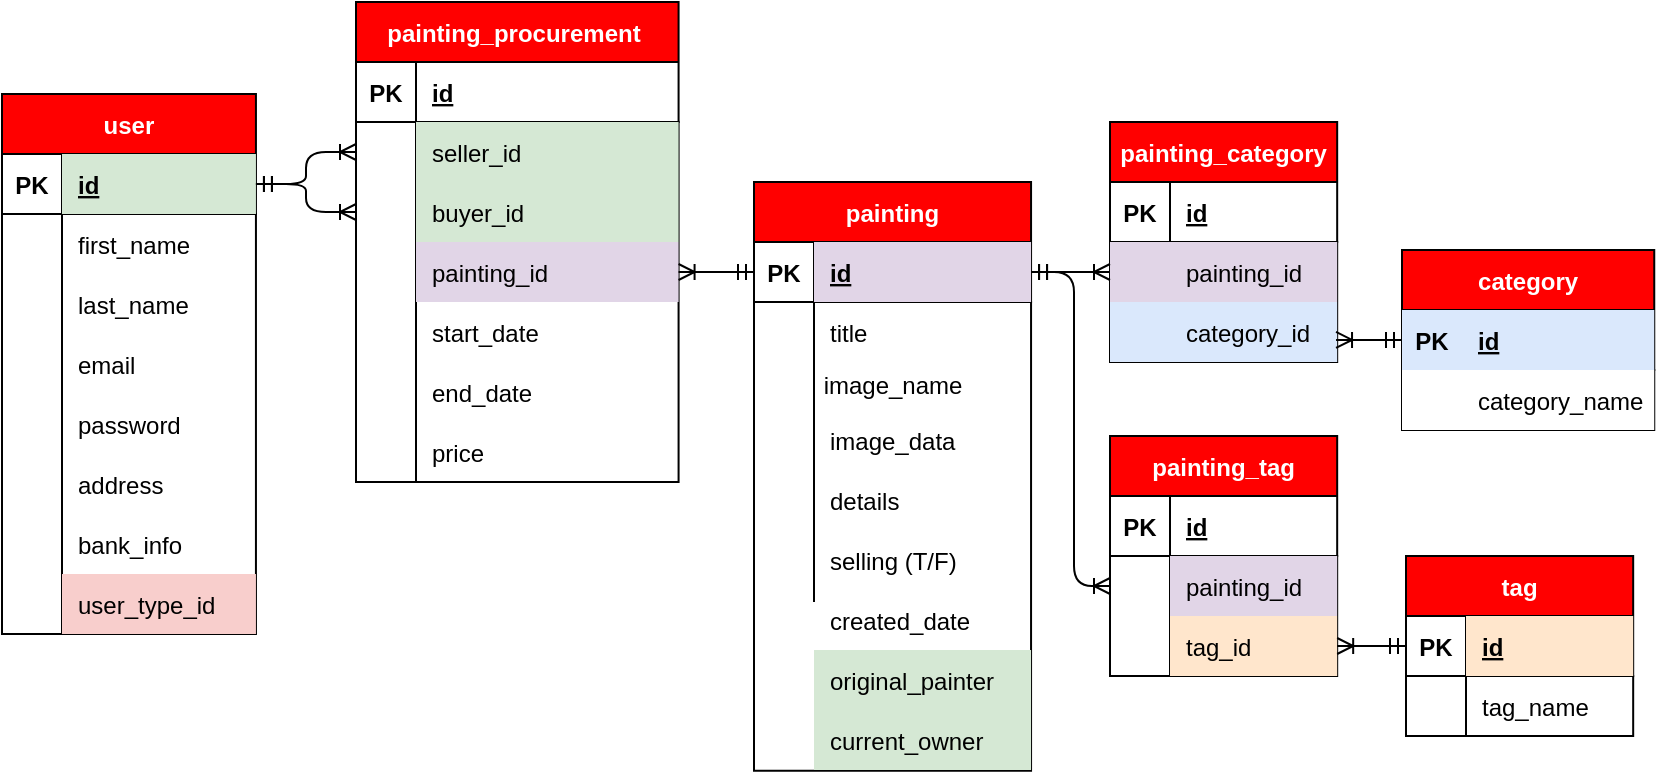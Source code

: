 <mxfile version="14.7.6" type="device"><diagram id="lzcLTzsz40yziuvw_DxV" name="Page-1"><mxGraphModel dx="1309" dy="843" grid="0" gridSize="10" guides="1" tooltips="1" connect="1" arrows="1" fold="1" page="0" pageScale="1" pageWidth="850" pageHeight="1100" background="none" math="0" shadow="0"><root><mxCell id="0"/><mxCell id="1" parent="0"/><mxCell id="ihydMq5eHrKzmTa31WAy-50" value="user" style="shape=table;startSize=30;container=1;collapsible=1;childLayout=tableLayout;fixedRows=1;rowLines=0;fontStyle=1;align=center;resizeLast=1;labelBackgroundColor=none;labelBorderColor=none;fillColor=#FF0000;fontColor=#FFFFFF;" parent="1" vertex="1"><mxGeometry x="-125" y="-135" width="126.971" height="270" as="geometry"><mxRectangle x="-64" y="241" width="84" height="30" as="alternateBounds"/></mxGeometry></mxCell><mxCell id="ihydMq5eHrKzmTa31WAy-51" value="" style="shape=partialRectangle;collapsible=0;dropTarget=0;pointerEvents=0;fillColor=none;top=0;left=0;bottom=1;right=0;points=[[0,0.5],[1,0.5]];portConstraint=eastwest;" parent="ihydMq5eHrKzmTa31WAy-50" vertex="1"><mxGeometry y="30" width="126.971" height="30" as="geometry"/></mxCell><mxCell id="ihydMq5eHrKzmTa31WAy-52" value="PK" style="shape=partialRectangle;connectable=0;fillColor=none;top=0;left=0;bottom=0;right=0;fontStyle=1;overflow=hidden;" parent="ihydMq5eHrKzmTa31WAy-51" vertex="1"><mxGeometry width="30" height="30" as="geometry"/></mxCell><mxCell id="ihydMq5eHrKzmTa31WAy-53" value="id" style="shape=partialRectangle;connectable=0;fillColor=#d5e8d4;top=0;left=0;bottom=0;right=0;align=left;spacingLeft=6;fontStyle=5;overflow=hidden;strokeColor=#82b366;" parent="ihydMq5eHrKzmTa31WAy-51" vertex="1"><mxGeometry x="30" width="96.971" height="30" as="geometry"/></mxCell><mxCell id="ihydMq5eHrKzmTa31WAy-54" value="" style="shape=partialRectangle;collapsible=0;dropTarget=0;pointerEvents=0;fillColor=none;top=0;left=0;bottom=0;right=0;points=[[0,0.5],[1,0.5]];portConstraint=eastwest;" parent="ihydMq5eHrKzmTa31WAy-50" vertex="1"><mxGeometry y="60" width="126.971" height="30" as="geometry"/></mxCell><mxCell id="ihydMq5eHrKzmTa31WAy-55" value="" style="shape=partialRectangle;connectable=0;fillColor=none;top=0;left=0;bottom=0;right=0;editable=1;overflow=hidden;" parent="ihydMq5eHrKzmTa31WAy-54" vertex="1"><mxGeometry width="30" height="30" as="geometry"/></mxCell><mxCell id="ihydMq5eHrKzmTa31WAy-56" value="first_name" style="shape=partialRectangle;connectable=0;fillColor=none;top=0;left=0;bottom=0;right=0;align=left;spacingLeft=6;overflow=hidden;" parent="ihydMq5eHrKzmTa31WAy-54" vertex="1"><mxGeometry x="30" width="96.971" height="30" as="geometry"/></mxCell><mxCell id="ihydMq5eHrKzmTa31WAy-58" value="" style="shape=partialRectangle;collapsible=0;dropTarget=0;pointerEvents=0;fillColor=none;top=0;left=0;bottom=0;right=0;points=[[0,0.5],[1,0.5]];portConstraint=eastwest;" parent="ihydMq5eHrKzmTa31WAy-50" vertex="1"><mxGeometry y="90" width="126.971" height="30" as="geometry"/></mxCell><mxCell id="ihydMq5eHrKzmTa31WAy-59" value="" style="shape=partialRectangle;connectable=0;fillColor=none;top=0;left=0;bottom=0;right=0;editable=1;overflow=hidden;" parent="ihydMq5eHrKzmTa31WAy-58" vertex="1"><mxGeometry width="30" height="30" as="geometry"/></mxCell><mxCell id="ihydMq5eHrKzmTa31WAy-60" value="last_name" style="shape=partialRectangle;connectable=0;fillColor=none;top=0;left=0;bottom=0;right=0;align=left;spacingLeft=6;overflow=hidden;" parent="ihydMq5eHrKzmTa31WAy-58" vertex="1"><mxGeometry x="30" width="96.971" height="30" as="geometry"/></mxCell><mxCell id="ihydMq5eHrKzmTa31WAy-61" value="" style="shape=partialRectangle;collapsible=0;dropTarget=0;pointerEvents=0;fillColor=none;top=0;left=0;bottom=0;right=0;points=[[0,0.5],[1,0.5]];portConstraint=eastwest;" parent="ihydMq5eHrKzmTa31WAy-50" vertex="1"><mxGeometry y="120" width="126.971" height="30" as="geometry"/></mxCell><mxCell id="ihydMq5eHrKzmTa31WAy-62" value="" style="shape=partialRectangle;connectable=0;fillColor=none;top=0;left=0;bottom=0;right=0;editable=1;overflow=hidden;" parent="ihydMq5eHrKzmTa31WAy-61" vertex="1"><mxGeometry width="30" height="30" as="geometry"/></mxCell><mxCell id="ihydMq5eHrKzmTa31WAy-63" value="email" style="shape=partialRectangle;connectable=0;fillColor=none;top=0;left=0;bottom=0;right=0;align=left;spacingLeft=6;overflow=hidden;" parent="ihydMq5eHrKzmTa31WAy-61" vertex="1"><mxGeometry x="30" width="96.971" height="30" as="geometry"/></mxCell><mxCell id="ihydMq5eHrKzmTa31WAy-64" value="" style="shape=partialRectangle;collapsible=0;dropTarget=0;pointerEvents=0;fillColor=none;top=0;left=0;bottom=0;right=0;points=[[0,0.5],[1,0.5]];portConstraint=eastwest;" parent="ihydMq5eHrKzmTa31WAy-50" vertex="1"><mxGeometry y="150" width="126.971" height="30" as="geometry"/></mxCell><mxCell id="ihydMq5eHrKzmTa31WAy-65" value="" style="shape=partialRectangle;connectable=0;fillColor=none;top=0;left=0;bottom=0;right=0;editable=1;overflow=hidden;" parent="ihydMq5eHrKzmTa31WAy-64" vertex="1"><mxGeometry width="30" height="30" as="geometry"/></mxCell><mxCell id="ihydMq5eHrKzmTa31WAy-66" value="password" style="shape=partialRectangle;connectable=0;fillColor=none;top=0;left=0;bottom=0;right=0;align=left;spacingLeft=6;overflow=hidden;" parent="ihydMq5eHrKzmTa31WAy-64" vertex="1"><mxGeometry x="30" width="96.971" height="30" as="geometry"/></mxCell><mxCell id="ihydMq5eHrKzmTa31WAy-67" value="" style="shape=partialRectangle;collapsible=0;dropTarget=0;pointerEvents=0;fillColor=none;top=0;left=0;bottom=0;right=0;points=[[0,0.5],[1,0.5]];portConstraint=eastwest;" parent="ihydMq5eHrKzmTa31WAy-50" vertex="1"><mxGeometry y="180" width="126.971" height="30" as="geometry"/></mxCell><mxCell id="ihydMq5eHrKzmTa31WAy-68" value="" style="shape=partialRectangle;connectable=0;fillColor=none;top=0;left=0;bottom=0;right=0;editable=1;overflow=hidden;" parent="ihydMq5eHrKzmTa31WAy-67" vertex="1"><mxGeometry width="30" height="30" as="geometry"/></mxCell><mxCell id="ihydMq5eHrKzmTa31WAy-69" value="address" style="shape=partialRectangle;connectable=0;fillColor=none;top=0;left=0;bottom=0;right=0;align=left;spacingLeft=6;overflow=hidden;" parent="ihydMq5eHrKzmTa31WAy-67" vertex="1"><mxGeometry x="30" width="96.971" height="30" as="geometry"/></mxCell><mxCell id="ihydMq5eHrKzmTa31WAy-70" value="" style="shape=partialRectangle;collapsible=0;dropTarget=0;pointerEvents=0;fillColor=none;top=0;left=0;bottom=0;right=0;points=[[0,0.5],[1,0.5]];portConstraint=eastwest;" parent="ihydMq5eHrKzmTa31WAy-50" vertex="1"><mxGeometry y="210" width="126.971" height="30" as="geometry"/></mxCell><mxCell id="ihydMq5eHrKzmTa31WAy-71" value="" style="shape=partialRectangle;connectable=0;fillColor=none;top=0;left=0;bottom=0;right=0;editable=1;overflow=hidden;" parent="ihydMq5eHrKzmTa31WAy-70" vertex="1"><mxGeometry width="30" height="30" as="geometry"/></mxCell><mxCell id="ihydMq5eHrKzmTa31WAy-72" value="bank_info" style="shape=partialRectangle;connectable=0;fillColor=none;top=0;left=0;bottom=0;right=0;align=left;spacingLeft=6;overflow=hidden;" parent="ihydMq5eHrKzmTa31WAy-70" vertex="1"><mxGeometry x="30" width="96.971" height="30" as="geometry"/></mxCell><mxCell id="ihydMq5eHrKzmTa31WAy-73" value="" style="shape=partialRectangle;collapsible=0;dropTarget=0;pointerEvents=0;fillColor=none;top=0;left=0;bottom=0;right=0;points=[[0,0.5],[1,0.5]];portConstraint=eastwest;" parent="ihydMq5eHrKzmTa31WAy-50" vertex="1"><mxGeometry y="240" width="126.971" height="30" as="geometry"/></mxCell><mxCell id="ihydMq5eHrKzmTa31WAy-74" value="" style="shape=partialRectangle;connectable=0;fillColor=none;top=0;left=0;bottom=0;right=0;editable=1;overflow=hidden;" parent="ihydMq5eHrKzmTa31WAy-73" vertex="1"><mxGeometry width="30" height="30" as="geometry"/></mxCell><mxCell id="ihydMq5eHrKzmTa31WAy-75" value="user_type_id" style="shape=partialRectangle;connectable=0;fillColor=#f8cecc;top=0;left=0;bottom=0;right=0;align=left;spacingLeft=6;overflow=hidden;strokeColor=#b85450;" parent="ihydMq5eHrKzmTa31WAy-73" vertex="1"><mxGeometry x="30" width="96.971" height="30" as="geometry"/></mxCell><mxCell id="ihydMq5eHrKzmTa31WAy-79" value="painting_procurement " style="shape=table;startSize=30;container=1;collapsible=1;childLayout=tableLayout;fixedRows=1;rowLines=0;fontStyle=1;align=center;resizeLast=1;fontColor=#FFFFFF;labelBorderColor=none;fillColor=#FF0000;" parent="1" vertex="1"><mxGeometry x="52" y="-181" width="161.292" height="240" as="geometry"><mxRectangle x="71" y="-181" width="84" height="30" as="alternateBounds"/></mxGeometry></mxCell><mxCell id="ihydMq5eHrKzmTa31WAy-80" value="" style="shape=partialRectangle;collapsible=0;dropTarget=0;pointerEvents=0;fillColor=none;top=0;left=0;bottom=1;right=0;points=[[0,0.5],[1,0.5]];portConstraint=eastwest;" parent="ihydMq5eHrKzmTa31WAy-79" vertex="1"><mxGeometry y="30" width="161.292" height="30" as="geometry"/></mxCell><mxCell id="ihydMq5eHrKzmTa31WAy-81" value="PK" style="shape=partialRectangle;connectable=0;fillColor=none;top=0;left=0;bottom=0;right=0;fontStyle=1;overflow=hidden;" parent="ihydMq5eHrKzmTa31WAy-80" vertex="1"><mxGeometry width="30" height="30" as="geometry"/></mxCell><mxCell id="ihydMq5eHrKzmTa31WAy-82" value="id" style="shape=partialRectangle;connectable=0;fillColor=none;top=0;left=0;bottom=0;right=0;align=left;spacingLeft=6;fontStyle=5;overflow=hidden;" parent="ihydMq5eHrKzmTa31WAy-80" vertex="1"><mxGeometry x="30" width="131.292" height="30" as="geometry"/></mxCell><mxCell id="ihydMq5eHrKzmTa31WAy-83" value="" style="shape=partialRectangle;collapsible=0;dropTarget=0;pointerEvents=0;fillColor=none;top=0;left=0;bottom=0;right=0;points=[[0,0.5],[1,0.5]];portConstraint=eastwest;" parent="ihydMq5eHrKzmTa31WAy-79" vertex="1"><mxGeometry y="60" width="161.292" height="30" as="geometry"/></mxCell><mxCell id="ihydMq5eHrKzmTa31WAy-84" value="" style="shape=partialRectangle;connectable=0;fillColor=none;top=0;left=0;bottom=0;right=0;editable=1;overflow=hidden;" parent="ihydMq5eHrKzmTa31WAy-83" vertex="1"><mxGeometry width="30" height="30" as="geometry"/></mxCell><mxCell id="ihydMq5eHrKzmTa31WAy-85" value="seller_id" style="shape=partialRectangle;connectable=0;fillColor=#d5e8d4;top=0;left=0;bottom=0;right=0;align=left;spacingLeft=6;overflow=hidden;strokeColor=#82b366;" parent="ihydMq5eHrKzmTa31WAy-83" vertex="1"><mxGeometry x="30" width="131.292" height="30" as="geometry"/></mxCell><mxCell id="ihydMq5eHrKzmTa31WAy-86" value="" style="shape=partialRectangle;collapsible=0;dropTarget=0;pointerEvents=0;fillColor=none;top=0;left=0;bottom=0;right=0;points=[[0,0.5],[1,0.5]];portConstraint=eastwest;" parent="ihydMq5eHrKzmTa31WAy-79" vertex="1"><mxGeometry y="90" width="161.292" height="30" as="geometry"/></mxCell><mxCell id="ihydMq5eHrKzmTa31WAy-87" value="" style="shape=partialRectangle;connectable=0;fillColor=none;top=0;left=0;bottom=0;right=0;editable=1;overflow=hidden;" parent="ihydMq5eHrKzmTa31WAy-86" vertex="1"><mxGeometry width="30" height="30" as="geometry"/></mxCell><mxCell id="ihydMq5eHrKzmTa31WAy-88" value="buyer_id" style="shape=partialRectangle;connectable=0;fillColor=#d5e8d4;top=0;left=0;bottom=0;right=0;align=left;spacingLeft=6;overflow=hidden;strokeColor=#82b366;" parent="ihydMq5eHrKzmTa31WAy-86" vertex="1"><mxGeometry x="30" width="131.292" height="30" as="geometry"/></mxCell><mxCell id="ihydMq5eHrKzmTa31WAy-89" value="" style="shape=partialRectangle;collapsible=0;dropTarget=0;pointerEvents=0;fillColor=none;top=0;left=0;bottom=0;right=0;points=[[0,0.5],[1,0.5]];portConstraint=eastwest;" parent="ihydMq5eHrKzmTa31WAy-79" vertex="1"><mxGeometry y="120" width="161.292" height="30" as="geometry"/></mxCell><mxCell id="ihydMq5eHrKzmTa31WAy-90" value="" style="shape=partialRectangle;connectable=0;fillColor=none;top=0;left=0;bottom=0;right=0;editable=1;overflow=hidden;" parent="ihydMq5eHrKzmTa31WAy-89" vertex="1"><mxGeometry width="30" height="30" as="geometry"/></mxCell><mxCell id="ihydMq5eHrKzmTa31WAy-91" value="painting_id" style="shape=partialRectangle;connectable=0;top=0;left=0;bottom=0;right=0;align=left;spacingLeft=6;overflow=hidden;fillColor=#e1d5e7;strokeColor=#9673a6;" parent="ihydMq5eHrKzmTa31WAy-89" vertex="1"><mxGeometry x="30" width="131.292" height="30" as="geometry"/></mxCell><mxCell id="ihydMq5eHrKzmTa31WAy-92" value="" style="shape=partialRectangle;collapsible=0;dropTarget=0;pointerEvents=0;fillColor=none;top=0;left=0;bottom=0;right=0;points=[[0,0.5],[1,0.5]];portConstraint=eastwest;" parent="ihydMq5eHrKzmTa31WAy-79" vertex="1"><mxGeometry y="150" width="161.292" height="30" as="geometry"/></mxCell><mxCell id="ihydMq5eHrKzmTa31WAy-93" value="" style="shape=partialRectangle;connectable=0;fillColor=none;top=0;left=0;bottom=0;right=0;editable=1;overflow=hidden;" parent="ihydMq5eHrKzmTa31WAy-92" vertex="1"><mxGeometry width="30" height="30" as="geometry"/></mxCell><mxCell id="ihydMq5eHrKzmTa31WAy-94" value="start_date" style="shape=partialRectangle;connectable=0;fillColor=none;top=0;left=0;bottom=0;right=0;align=left;spacingLeft=6;overflow=hidden;" parent="ihydMq5eHrKzmTa31WAy-92" vertex="1"><mxGeometry x="30" width="131.292" height="30" as="geometry"/></mxCell><mxCell id="ihydMq5eHrKzmTa31WAy-95" value="" style="shape=partialRectangle;collapsible=0;dropTarget=0;pointerEvents=0;fillColor=none;top=0;left=0;bottom=0;right=0;points=[[0,0.5],[1,0.5]];portConstraint=eastwest;" parent="ihydMq5eHrKzmTa31WAy-79" vertex="1"><mxGeometry y="180" width="161.292" height="30" as="geometry"/></mxCell><mxCell id="ihydMq5eHrKzmTa31WAy-96" value="" style="shape=partialRectangle;connectable=0;fillColor=none;top=0;left=0;bottom=0;right=0;editable=1;overflow=hidden;" parent="ihydMq5eHrKzmTa31WAy-95" vertex="1"><mxGeometry width="30" height="30" as="geometry"/></mxCell><mxCell id="ihydMq5eHrKzmTa31WAy-97" value="end_date" style="shape=partialRectangle;connectable=0;fillColor=none;top=0;left=0;bottom=0;right=0;align=left;spacingLeft=6;overflow=hidden;" parent="ihydMq5eHrKzmTa31WAy-95" vertex="1"><mxGeometry x="30" width="131.292" height="30" as="geometry"/></mxCell><mxCell id="ihydMq5eHrKzmTa31WAy-98" value="" style="shape=partialRectangle;collapsible=0;dropTarget=0;pointerEvents=0;fillColor=none;top=0;left=0;bottom=0;right=0;points=[[0,0.5],[1,0.5]];portConstraint=eastwest;" parent="ihydMq5eHrKzmTa31WAy-79" vertex="1"><mxGeometry y="210" width="161.292" height="30" as="geometry"/></mxCell><mxCell id="ihydMq5eHrKzmTa31WAy-99" value="" style="shape=partialRectangle;connectable=0;fillColor=none;top=0;left=0;bottom=0;right=0;editable=1;overflow=hidden;" parent="ihydMq5eHrKzmTa31WAy-98" vertex="1"><mxGeometry width="30" height="30" as="geometry"/></mxCell><mxCell id="ihydMq5eHrKzmTa31WAy-100" value="price" style="shape=partialRectangle;connectable=0;fillColor=none;top=0;left=0;bottom=0;right=0;align=left;spacingLeft=6;overflow=hidden;" parent="ihydMq5eHrKzmTa31WAy-98" vertex="1"><mxGeometry x="30" width="131.292" height="30" as="geometry"/></mxCell><mxCell id="ihydMq5eHrKzmTa31WAy-103" value="painting" style="shape=table;startSize=30;container=1;collapsible=1;childLayout=tableLayout;fixedRows=1;rowLines=0;fontStyle=1;align=center;resizeLast=1;fontColor=#FFFFFF;fillColor=#FF0000;" parent="1" vertex="1"><mxGeometry x="251" y="-91" width="138.529" height="294.381" as="geometry"><mxRectangle x="-64" y="241" width="84" height="30" as="alternateBounds"/></mxGeometry></mxCell><mxCell id="ihydMq5eHrKzmTa31WAy-104" value="" style="shape=partialRectangle;collapsible=0;dropTarget=0;pointerEvents=0;fillColor=none;top=0;left=0;bottom=1;right=0;points=[[0,0.5],[1,0.5]];portConstraint=eastwest;" parent="ihydMq5eHrKzmTa31WAy-103" vertex="1"><mxGeometry y="30" width="138.529" height="30" as="geometry"/></mxCell><mxCell id="ihydMq5eHrKzmTa31WAy-105" value="PK" style="shape=partialRectangle;connectable=0;fillColor=none;top=0;left=0;bottom=0;right=0;fontStyle=1;overflow=hidden;" parent="ihydMq5eHrKzmTa31WAy-104" vertex="1"><mxGeometry width="30" height="30" as="geometry"/></mxCell><mxCell id="ihydMq5eHrKzmTa31WAy-106" value="id" style="shape=partialRectangle;connectable=0;fillColor=#e1d5e7;top=0;left=0;bottom=0;right=0;align=left;spacingLeft=6;fontStyle=5;overflow=hidden;strokeColor=#9673a6;" parent="ihydMq5eHrKzmTa31WAy-104" vertex="1"><mxGeometry x="30" width="108.529" height="30" as="geometry"/></mxCell><mxCell id="ihydMq5eHrKzmTa31WAy-107" value="" style="shape=partialRectangle;collapsible=0;dropTarget=0;pointerEvents=0;fillColor=none;top=0;left=0;bottom=0;right=0;points=[[0,0.5],[1,0.5]];portConstraint=eastwest;" parent="ihydMq5eHrKzmTa31WAy-103" vertex="1"><mxGeometry y="60" width="138.529" height="30" as="geometry"/></mxCell><mxCell id="ihydMq5eHrKzmTa31WAy-108" value="" style="shape=partialRectangle;connectable=0;fillColor=none;top=0;left=0;bottom=0;right=0;editable=1;overflow=hidden;" parent="ihydMq5eHrKzmTa31WAy-107" vertex="1"><mxGeometry width="30" height="30" as="geometry"/></mxCell><mxCell id="ihydMq5eHrKzmTa31WAy-109" value="title" style="shape=partialRectangle;connectable=0;fillColor=none;top=0;left=0;bottom=0;right=0;align=left;spacingLeft=6;overflow=hidden;" parent="ihydMq5eHrKzmTa31WAy-107" vertex="1"><mxGeometry x="30" width="108.529" height="30" as="geometry"/></mxCell><mxCell id="a-8rkuaCSDgVZ4oLSPKf-27" value="image_name" style="whiteSpace=wrap;html=1;fontStyle=0;fillColor=none;startSize=30;strokeColor=none;" vertex="1" parent="ihydMq5eHrKzmTa31WAy-103"><mxGeometry y="90" width="138.529" height="24" as="geometry"/></mxCell><mxCell id="ihydMq5eHrKzmTa31WAy-110" value="" style="shape=partialRectangle;collapsible=0;dropTarget=0;pointerEvents=0;fillColor=none;top=0;left=0;bottom=0;right=0;points=[[0,0.5],[1,0.5]];portConstraint=eastwest;" parent="ihydMq5eHrKzmTa31WAy-103" vertex="1"><mxGeometry y="114" width="138.529" height="30" as="geometry"/></mxCell><mxCell id="ihydMq5eHrKzmTa31WAy-111" value="" style="shape=partialRectangle;connectable=0;fillColor=none;top=0;left=0;bottom=0;right=0;editable=1;overflow=hidden;" parent="ihydMq5eHrKzmTa31WAy-110" vertex="1"><mxGeometry width="30" height="30" as="geometry"/></mxCell><mxCell id="ihydMq5eHrKzmTa31WAy-112" value="image_data" style="shape=partialRectangle;connectable=0;fillColor=none;top=0;left=0;bottom=0;right=0;align=left;spacingLeft=6;overflow=hidden;" parent="ihydMq5eHrKzmTa31WAy-110" vertex="1"><mxGeometry x="30" width="108.529" height="30" as="geometry"/></mxCell><mxCell id="ihydMq5eHrKzmTa31WAy-113" value="" style="shape=partialRectangle;collapsible=0;dropTarget=0;pointerEvents=0;fillColor=none;top=0;left=0;bottom=0;right=0;points=[[0,0.5],[1,0.5]];portConstraint=eastwest;" parent="ihydMq5eHrKzmTa31WAy-103" vertex="1"><mxGeometry y="144" width="138.529" height="30" as="geometry"/></mxCell><mxCell id="ihydMq5eHrKzmTa31WAy-114" value="" style="shape=partialRectangle;connectable=0;fillColor=none;top=0;left=0;bottom=0;right=0;editable=1;overflow=hidden;" parent="ihydMq5eHrKzmTa31WAy-113" vertex="1"><mxGeometry width="30" height="30" as="geometry"/></mxCell><mxCell id="ihydMq5eHrKzmTa31WAy-115" value="details" style="shape=partialRectangle;connectable=0;fillColor=none;top=0;left=0;bottom=0;right=0;align=left;spacingLeft=6;overflow=hidden;" parent="ihydMq5eHrKzmTa31WAy-113" vertex="1"><mxGeometry x="30" width="108.529" height="30" as="geometry"/></mxCell><mxCell id="ihydMq5eHrKzmTa31WAy-116" value="" style="shape=partialRectangle;collapsible=0;dropTarget=0;pointerEvents=0;fillColor=none;top=0;left=0;bottom=0;right=0;points=[[0,0.5],[1,0.5]];portConstraint=eastwest;" parent="ihydMq5eHrKzmTa31WAy-103" vertex="1"><mxGeometry y="174" width="138.529" height="30" as="geometry"/></mxCell><mxCell id="ihydMq5eHrKzmTa31WAy-117" value="" style="shape=partialRectangle;connectable=0;fillColor=none;top=0;left=0;bottom=0;right=0;editable=1;overflow=hidden;" parent="ihydMq5eHrKzmTa31WAy-116" vertex="1"><mxGeometry width="30" height="30" as="geometry"/></mxCell><mxCell id="ihydMq5eHrKzmTa31WAy-118" value="selling (T/F)" style="shape=partialRectangle;connectable=0;fillColor=none;top=0;left=0;bottom=0;right=0;align=left;spacingLeft=6;overflow=hidden;" parent="ihydMq5eHrKzmTa31WAy-116" vertex="1"><mxGeometry x="30" width="108.529" height="30" as="geometry"/></mxCell><mxCell id="ihydMq5eHrKzmTa31WAy-119" value="" style="shape=partialRectangle;collapsible=0;dropTarget=0;pointerEvents=0;fillColor=none;top=0;left=0;bottom=0;right=0;points=[[0,0.5],[1,0.5]];portConstraint=eastwest;" parent="ihydMq5eHrKzmTa31WAy-103" vertex="1"><mxGeometry y="204" width="138.529" height="30" as="geometry"/></mxCell><mxCell id="ihydMq5eHrKzmTa31WAy-120" value="" style="shape=partialRectangle;connectable=0;fillColor=none;top=0;left=0;bottom=0;right=0;editable=1;overflow=hidden;" parent="ihydMq5eHrKzmTa31WAy-119" vertex="1"><mxGeometry width="30" height="30" as="geometry"/></mxCell><mxCell id="ihydMq5eHrKzmTa31WAy-121" value="created_date" style="shape=partialRectangle;connectable=0;fillColor=none;top=0;left=0;bottom=0;right=0;align=left;spacingLeft=6;overflow=hidden;" parent="ihydMq5eHrKzmTa31WAy-119" vertex="1"><mxGeometry x="30" width="108.529" height="30" as="geometry"/></mxCell><mxCell id="ihydMq5eHrKzmTa31WAy-122" value="" style="shape=partialRectangle;collapsible=0;dropTarget=0;pointerEvents=0;fillColor=none;top=0;left=0;bottom=0;right=0;points=[[0,0.5],[1,0.5]];portConstraint=eastwest;" parent="ihydMq5eHrKzmTa31WAy-103" vertex="1"><mxGeometry y="234" width="138.529" height="30" as="geometry"/></mxCell><mxCell id="ihydMq5eHrKzmTa31WAy-123" value="" style="shape=partialRectangle;connectable=0;fillColor=none;top=0;left=0;bottom=0;right=0;editable=1;overflow=hidden;" parent="ihydMq5eHrKzmTa31WAy-122" vertex="1"><mxGeometry width="30" height="30" as="geometry"/></mxCell><mxCell id="ihydMq5eHrKzmTa31WAy-124" value="original_painter" style="shape=partialRectangle;connectable=0;fillColor=#d5e8d4;top=0;left=0;bottom=0;right=0;align=left;spacingLeft=6;overflow=hidden;strokeColor=#82b366;" parent="ihydMq5eHrKzmTa31WAy-122" vertex="1"><mxGeometry x="30" width="108.529" height="30" as="geometry"/></mxCell><mxCell id="ihydMq5eHrKzmTa31WAy-125" value="" style="shape=partialRectangle;collapsible=0;dropTarget=0;pointerEvents=0;fillColor=none;top=0;left=0;bottom=0;right=0;points=[[0,0.5],[1,0.5]];portConstraint=eastwest;" parent="ihydMq5eHrKzmTa31WAy-103" vertex="1"><mxGeometry y="264" width="138.529" height="30" as="geometry"/></mxCell><mxCell id="ihydMq5eHrKzmTa31WAy-126" value="" style="shape=partialRectangle;connectable=0;fillColor=none;top=0;left=0;bottom=0;right=0;editable=1;overflow=hidden;" parent="ihydMq5eHrKzmTa31WAy-125" vertex="1"><mxGeometry width="30" height="30" as="geometry"/></mxCell><mxCell id="ihydMq5eHrKzmTa31WAy-127" value="current_owner" style="shape=partialRectangle;connectable=0;fillColor=#d5e8d4;top=0;left=0;bottom=0;right=0;align=left;spacingLeft=6;overflow=hidden;strokeColor=#82b366;" parent="ihydMq5eHrKzmTa31WAy-125" vertex="1"><mxGeometry x="30" width="108.529" height="30" as="geometry"/></mxCell><mxCell id="ihydMq5eHrKzmTa31WAy-134" value="" style="fontSize=12;html=1;endArrow=ERoneToMany;startArrow=ERmandOne;exitX=0;exitY=0.5;exitDx=0;exitDy=0;entryX=1;entryY=0.5;entryDx=0;entryDy=0;edgeStyle=orthogonalEdgeStyle;" parent="1" source="ihydMq5eHrKzmTa31WAy-104" target="ihydMq5eHrKzmTa31WAy-89" edge="1"><mxGeometry width="100" height="100" relative="1" as="geometry"><mxPoint x="444" y="346" as="sourcePoint"/><mxPoint x="459" y="253" as="targetPoint"/></mxGeometry></mxCell><mxCell id="ihydMq5eHrKzmTa31WAy-137" value="tag" style="shape=table;startSize=30;container=1;collapsible=1;childLayout=tableLayout;fixedRows=1;rowLines=0;fontStyle=1;align=center;resizeLast=1;fillColor=#FF0000;fontColor=#FFFFFF;" parent="1" vertex="1"><mxGeometry x="577" y="96" width="113.588" height="90" as="geometry"><mxRectangle x="-64" y="241" width="84" height="30" as="alternateBounds"/></mxGeometry></mxCell><mxCell id="ihydMq5eHrKzmTa31WAy-138" value="" style="shape=partialRectangle;collapsible=0;dropTarget=0;pointerEvents=0;fillColor=none;top=0;left=0;bottom=1;right=0;points=[[0,0.5],[1,0.5]];portConstraint=eastwest;" parent="ihydMq5eHrKzmTa31WAy-137" vertex="1"><mxGeometry y="30" width="113.588" height="30" as="geometry"/></mxCell><mxCell id="ihydMq5eHrKzmTa31WAy-139" value="PK" style="shape=partialRectangle;connectable=0;fillColor=none;top=0;left=0;bottom=0;right=0;fontStyle=1;overflow=hidden;" parent="ihydMq5eHrKzmTa31WAy-138" vertex="1"><mxGeometry width="30" height="30" as="geometry"/></mxCell><mxCell id="ihydMq5eHrKzmTa31WAy-140" value="id" style="shape=partialRectangle;connectable=0;fillColor=#ffe6cc;top=0;left=0;bottom=0;right=0;align=left;spacingLeft=6;fontStyle=5;overflow=hidden;strokeColor=#d79b00;" parent="ihydMq5eHrKzmTa31WAy-138" vertex="1"><mxGeometry x="30" width="83.588" height="30" as="geometry"/></mxCell><mxCell id="ihydMq5eHrKzmTa31WAy-141" value="" style="shape=partialRectangle;collapsible=0;dropTarget=0;pointerEvents=0;fillColor=none;top=0;left=0;bottom=0;right=0;points=[[0,0.5],[1,0.5]];portConstraint=eastwest;" parent="ihydMq5eHrKzmTa31WAy-137" vertex="1"><mxGeometry y="60" width="113.588" height="30" as="geometry"/></mxCell><mxCell id="ihydMq5eHrKzmTa31WAy-142" value="" style="shape=partialRectangle;connectable=0;fillColor=none;top=0;left=0;bottom=0;right=0;editable=1;overflow=hidden;" parent="ihydMq5eHrKzmTa31WAy-141" vertex="1"><mxGeometry width="30" height="30" as="geometry"/></mxCell><mxCell id="ihydMq5eHrKzmTa31WAy-143" value="tag_name" style="shape=partialRectangle;connectable=0;fillColor=none;top=0;left=0;bottom=0;right=0;align=left;spacingLeft=6;overflow=hidden;" parent="ihydMq5eHrKzmTa31WAy-141" vertex="1"><mxGeometry x="30" width="83.588" height="30" as="geometry"/></mxCell><mxCell id="ihydMq5eHrKzmTa31WAy-144" value="painting_tag" style="shape=table;startSize=30;container=1;collapsible=1;childLayout=tableLayout;fixedRows=1;rowLines=0;fontStyle=1;align=center;resizeLast=1;fillColor=#FF0000;fontColor=#FFFFFF;" parent="1" vertex="1"><mxGeometry x="429" y="36" width="113.588" height="120" as="geometry"><mxRectangle x="-64" y="241" width="84" height="30" as="alternateBounds"/></mxGeometry></mxCell><mxCell id="ihydMq5eHrKzmTa31WAy-145" value="" style="shape=partialRectangle;collapsible=0;dropTarget=0;pointerEvents=0;fillColor=none;top=0;left=0;bottom=1;right=0;points=[[0,0.5],[1,0.5]];portConstraint=eastwest;" parent="ihydMq5eHrKzmTa31WAy-144" vertex="1"><mxGeometry y="30" width="113.588" height="30" as="geometry"/></mxCell><mxCell id="ihydMq5eHrKzmTa31WAy-146" value="PK" style="shape=partialRectangle;connectable=0;fillColor=none;top=0;left=0;bottom=0;right=0;fontStyle=1;overflow=hidden;" parent="ihydMq5eHrKzmTa31WAy-145" vertex="1"><mxGeometry width="30" height="30" as="geometry"/></mxCell><mxCell id="ihydMq5eHrKzmTa31WAy-147" value="id" style="shape=partialRectangle;connectable=0;top=0;left=0;bottom=0;right=0;align=left;spacingLeft=6;fontStyle=5;overflow=hidden;fillColor=none;" parent="ihydMq5eHrKzmTa31WAy-145" vertex="1"><mxGeometry x="30" width="83.588" height="30" as="geometry"/></mxCell><mxCell id="ihydMq5eHrKzmTa31WAy-148" value="" style="shape=partialRectangle;collapsible=0;dropTarget=0;pointerEvents=0;fillColor=none;top=0;left=0;bottom=0;right=0;points=[[0,0.5],[1,0.5]];portConstraint=eastwest;" parent="ihydMq5eHrKzmTa31WAy-144" vertex="1"><mxGeometry y="60" width="113.588" height="30" as="geometry"/></mxCell><mxCell id="ihydMq5eHrKzmTa31WAy-149" value="" style="shape=partialRectangle;connectable=0;fillColor=none;top=0;left=0;bottom=0;right=0;editable=1;overflow=hidden;" parent="ihydMq5eHrKzmTa31WAy-148" vertex="1"><mxGeometry width="30" height="30" as="geometry"/></mxCell><mxCell id="ihydMq5eHrKzmTa31WAy-150" value="painting_id" style="shape=partialRectangle;connectable=0;fillColor=#e1d5e7;top=0;left=0;bottom=0;right=0;align=left;spacingLeft=6;overflow=hidden;strokeColor=#9673a6;" parent="ihydMq5eHrKzmTa31WAy-148" vertex="1"><mxGeometry x="30" width="83.588" height="30" as="geometry"/></mxCell><mxCell id="ihydMq5eHrKzmTa31WAy-151" value="" style="shape=partialRectangle;collapsible=0;dropTarget=0;pointerEvents=0;fillColor=none;top=0;left=0;bottom=0;right=0;points=[[0,0.5],[1,0.5]];portConstraint=eastwest;" parent="ihydMq5eHrKzmTa31WAy-144" vertex="1"><mxGeometry y="90" width="113.588" height="30" as="geometry"/></mxCell><mxCell id="ihydMq5eHrKzmTa31WAy-152" value="" style="shape=partialRectangle;connectable=0;fillColor=none;top=0;left=0;bottom=0;right=0;editable=1;overflow=hidden;" parent="ihydMq5eHrKzmTa31WAy-151" vertex="1"><mxGeometry width="30" height="30" as="geometry"/></mxCell><mxCell id="ihydMq5eHrKzmTa31WAy-153" value="tag_id" style="shape=partialRectangle;connectable=0;fillColor=#ffe6cc;top=0;left=0;bottom=0;right=0;align=left;spacingLeft=6;overflow=hidden;strokeColor=#d79b00;" parent="ihydMq5eHrKzmTa31WAy-151" vertex="1"><mxGeometry x="30" width="83.588" height="30" as="geometry"/></mxCell><mxCell id="ihydMq5eHrKzmTa31WAy-154" value="" style="fontSize=12;html=1;endArrow=ERoneToMany;startArrow=ERmandOne;edgeStyle=orthogonalEdgeStyle;" parent="1" source="ihydMq5eHrKzmTa31WAy-138" target="ihydMq5eHrKzmTa31WAy-151" edge="1"><mxGeometry width="100" height="100" relative="1" as="geometry"><mxPoint x="324.618" y="503" as="sourcePoint"/><mxPoint x="328.001" y="417" as="targetPoint"/></mxGeometry></mxCell><mxCell id="ihydMq5eHrKzmTa31WAy-155" value="" style="fontSize=12;html=1;endArrow=ERoneToMany;startArrow=ERmandOne;exitX=1;exitY=0.5;exitDx=0;exitDy=0;entryX=0;entryY=0.5;entryDx=0;entryDy=0;edgeStyle=elbowEdgeStyle;" parent="1" source="ihydMq5eHrKzmTa31WAy-104" target="ihydMq5eHrKzmTa31WAy-148" edge="1"><mxGeometry width="100" height="100" relative="1" as="geometry"><mxPoint x="812.41" y="263" as="sourcePoint"/><mxPoint x="736.998" y="168" as="targetPoint"/><Array as="points"><mxPoint x="411" y="32"/></Array></mxGeometry></mxCell><mxCell id="ihydMq5eHrKzmTa31WAy-158" value="painting_category" style="shape=table;startSize=30;container=1;collapsible=1;childLayout=tableLayout;fixedRows=1;rowLines=0;fontStyle=1;align=center;resizeLast=1;fillColor=#FF0000;fontColor=#FFFFFF;" parent="1" vertex="1"><mxGeometry x="429" y="-121" width="113.588" height="120" as="geometry"><mxRectangle x="-64" y="241" width="84" height="30" as="alternateBounds"/></mxGeometry></mxCell><mxCell id="ihydMq5eHrKzmTa31WAy-159" value="" style="shape=partialRectangle;collapsible=0;dropTarget=0;pointerEvents=0;fillColor=none;top=0;left=0;bottom=1;right=0;points=[[0,0.5],[1,0.5]];portConstraint=eastwest;" parent="ihydMq5eHrKzmTa31WAy-158" vertex="1"><mxGeometry y="30" width="113.588" height="30" as="geometry"/></mxCell><mxCell id="ihydMq5eHrKzmTa31WAy-160" value="PK" style="shape=partialRectangle;connectable=0;fillColor=none;top=0;left=0;bottom=0;right=0;fontStyle=1;overflow=hidden;" parent="ihydMq5eHrKzmTa31WAy-159" vertex="1"><mxGeometry width="30" height="30" as="geometry"/></mxCell><mxCell id="ihydMq5eHrKzmTa31WAy-161" value="id" style="shape=partialRectangle;connectable=0;top=0;left=0;bottom=0;right=0;align=left;spacingLeft=6;fontStyle=5;overflow=hidden;labelBorderColor=none;dashed=1;fillColor=none;" parent="ihydMq5eHrKzmTa31WAy-159" vertex="1"><mxGeometry x="30" width="83.588" height="30" as="geometry"/></mxCell><mxCell id="ihydMq5eHrKzmTa31WAy-162" value="" style="shape=partialRectangle;collapsible=0;dropTarget=0;pointerEvents=0;fillColor=none;top=0;left=0;bottom=0;right=0;points=[[0,0.5],[1,0.5]];portConstraint=eastwest;" parent="ihydMq5eHrKzmTa31WAy-158" vertex="1"><mxGeometry y="60" width="113.588" height="30" as="geometry"/></mxCell><mxCell id="ihydMq5eHrKzmTa31WAy-163" value="" style="shape=partialRectangle;connectable=0;fillColor=#e1d5e7;top=0;left=0;bottom=0;right=0;editable=1;overflow=hidden;strokeColor=#9673a6;" parent="ihydMq5eHrKzmTa31WAy-162" vertex="1"><mxGeometry width="30" height="30" as="geometry"/></mxCell><mxCell id="ihydMq5eHrKzmTa31WAy-164" value="painting_id" style="shape=partialRectangle;connectable=0;fillColor=#e1d5e7;top=0;left=0;bottom=0;right=0;align=left;spacingLeft=6;overflow=hidden;strokeColor=#9673a6;" parent="ihydMq5eHrKzmTa31WAy-162" vertex="1"><mxGeometry x="30" width="83.588" height="30" as="geometry"/></mxCell><mxCell id="ihydMq5eHrKzmTa31WAy-165" value="" style="shape=partialRectangle;collapsible=0;dropTarget=0;pointerEvents=0;fillColor=none;top=0;left=0;bottom=0;right=0;points=[[0,0.5],[1,0.5]];portConstraint=eastwest;" parent="ihydMq5eHrKzmTa31WAy-158" vertex="1"><mxGeometry y="90" width="113.588" height="30" as="geometry"/></mxCell><mxCell id="ihydMq5eHrKzmTa31WAy-166" value="" style="shape=partialRectangle;connectable=0;fillColor=#dae8fc;top=0;left=0;bottom=0;right=0;editable=1;overflow=hidden;strokeColor=#6c8ebf;" parent="ihydMq5eHrKzmTa31WAy-165" vertex="1"><mxGeometry width="30" height="30" as="geometry"/></mxCell><mxCell id="ihydMq5eHrKzmTa31WAy-167" value="category_id" style="shape=partialRectangle;connectable=0;fillColor=#dae8fc;top=0;left=0;bottom=0;right=0;align=left;spacingLeft=6;overflow=hidden;strokeColor=#6c8ebf;" parent="ihydMq5eHrKzmTa31WAy-165" vertex="1"><mxGeometry x="30" width="83.588" height="30" as="geometry"/></mxCell><mxCell id="ihydMq5eHrKzmTa31WAy-168" value="" style="fontSize=12;html=1;endArrow=ERoneToMany;startArrow=ERmandOne;exitX=1;exitY=0.5;exitDx=0;exitDy=0;entryX=0;entryY=0.5;entryDx=0;entryDy=0;edgeStyle=orthogonalEdgeStyle;" parent="1" source="ihydMq5eHrKzmTa31WAy-104" target="ihydMq5eHrKzmTa31WAy-162" edge="1"><mxGeometry width="100" height="100" relative="1" as="geometry"><mxPoint x="496.776" y="42.98" as="sourcePoint"/><mxPoint x="556" y="237" as="targetPoint"/></mxGeometry></mxCell><mxCell id="ihydMq5eHrKzmTa31WAy-169" value="category" style="shape=table;startSize=30;container=1;collapsible=1;childLayout=tableLayout;fixedRows=1;rowLines=0;fontStyle=1;align=center;resizeLast=1;fillColor=#FF0000;fontColor=#FFFFFF;" parent="1" vertex="1"><mxGeometry x="575" y="-57" width="126.125" height="90" as="geometry"><mxRectangle x="-64" y="241" width="84" height="30" as="alternateBounds"/></mxGeometry></mxCell><mxCell id="ihydMq5eHrKzmTa31WAy-170" value="" style="shape=partialRectangle;collapsible=0;dropTarget=0;pointerEvents=0;fillColor=none;top=0;left=0;bottom=1;right=0;points=[[0,0.5],[1,0.5]];portConstraint=eastwest;" parent="ihydMq5eHrKzmTa31WAy-169" vertex="1"><mxGeometry y="30" width="126.125" height="30" as="geometry"/></mxCell><mxCell id="ihydMq5eHrKzmTa31WAy-171" value="PK" style="shape=partialRectangle;connectable=0;top=0;left=0;bottom=0;right=0;fontStyle=1;overflow=hidden;fillColor=#dae8fc;" parent="ihydMq5eHrKzmTa31WAy-170" vertex="1"><mxGeometry width="30" height="30" as="geometry"/></mxCell><mxCell id="ihydMq5eHrKzmTa31WAy-172" value="id" style="shape=partialRectangle;connectable=0;top=0;left=0;bottom=0;right=0;align=left;spacingLeft=6;fontStyle=5;overflow=hidden;fillColor=#dae8fc;strokeColor=#6c8ebf;" parent="ihydMq5eHrKzmTa31WAy-170" vertex="1"><mxGeometry x="30" width="96.125" height="30" as="geometry"/></mxCell><mxCell id="ihydMq5eHrKzmTa31WAy-176" value="" style="shape=partialRectangle;collapsible=0;dropTarget=0;pointerEvents=0;fillColor=none;top=0;left=0;bottom=0;right=0;points=[[0,0.5],[1,0.5]];portConstraint=eastwest;" parent="ihydMq5eHrKzmTa31WAy-169" vertex="1"><mxGeometry y="60" width="126.125" height="30" as="geometry"/></mxCell><mxCell id="ihydMq5eHrKzmTa31WAy-177" value="" style="shape=partialRectangle;connectable=0;top=0;left=0;bottom=0;right=0;editable=1;overflow=hidden;" parent="ihydMq5eHrKzmTa31WAy-176" vertex="1"><mxGeometry width="30" height="30" as="geometry"/></mxCell><mxCell id="ihydMq5eHrKzmTa31WAy-178" value="category_name" style="shape=partialRectangle;connectable=0;top=0;left=0;bottom=0;right=0;align=left;spacingLeft=6;overflow=hidden;" parent="ihydMq5eHrKzmTa31WAy-176" vertex="1"><mxGeometry x="30" width="96.125" height="30" as="geometry"/></mxCell><mxCell id="ihydMq5eHrKzmTa31WAy-179" value="" style="fontSize=12;html=1;endArrow=ERoneToMany;startArrow=ERmandOne;exitX=0;exitY=0.5;exitDx=0;exitDy=0;entryX=0.995;entryY=0.633;entryDx=0;entryDy=0;entryPerimeter=0;edgeStyle=orthogonalEdgeStyle;" parent="1" source="ihydMq5eHrKzmTa31WAy-170" target="ihydMq5eHrKzmTa31WAy-165" edge="1"><mxGeometry width="100" height="100" relative="1" as="geometry"><mxPoint x="755.42" y="58" as="sourcePoint"/><mxPoint x="698.008" y="111.0" as="targetPoint"/></mxGeometry></mxCell><mxCell id="ihydMq5eHrKzmTa31WAy-180" value="" style="fontSize=12;html=1;endArrow=ERmandOne;startArrow=ERoneToMany;entryX=1;entryY=0.5;entryDx=0;entryDy=0;elbow=vertical;startFill=0;edgeStyle=orthogonalEdgeStyle;" parent="1" source="ihydMq5eHrKzmTa31WAy-83" target="ihydMq5eHrKzmTa31WAy-51" edge="1"><mxGeometry width="100" height="100" relative="1" as="geometry"><mxPoint x="-33.719" y="-242" as="sourcePoint"/><mxPoint x="56.96" y="-198" as="targetPoint"/></mxGeometry></mxCell><mxCell id="ihydMq5eHrKzmTa31WAy-181" value="" style="fontSize=12;html=1;endArrow=ERmandOne;startArrow=ERoneToMany;entryX=1;entryY=0.5;entryDx=0;entryDy=0;startFill=0;exitX=0;exitY=0.5;exitDx=0;exitDy=0;edgeStyle=orthogonalEdgeStyle;" parent="1" source="ihydMq5eHrKzmTa31WAy-86" target="ihydMq5eHrKzmTa31WAy-51" edge="1"><mxGeometry width="100" height="100" relative="1" as="geometry"><mxPoint x="60.11" y="-76.261" as="sourcePoint"/><mxPoint x="-2.999" y="-70.99" as="targetPoint"/></mxGeometry></mxCell></root></mxGraphModel></diagram></mxfile>